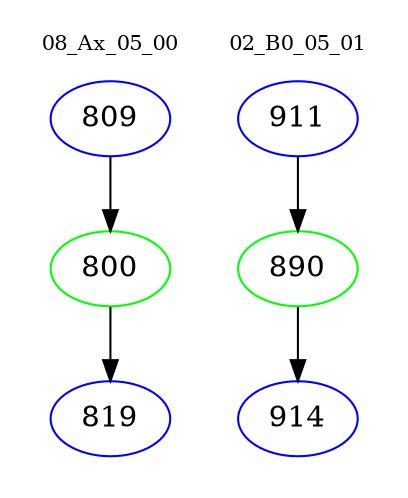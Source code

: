 digraph{
subgraph cluster_0 {
color = white
label = "08_Ax_05_00";
fontsize=10;
T0_809 [label="809", color="blue"]
T0_809 -> T0_800 [color="black"]
T0_800 [label="800", color="green"]
T0_800 -> T0_819 [color="black"]
T0_819 [label="819", color="blue"]
}
subgraph cluster_1 {
color = white
label = "02_B0_05_01";
fontsize=10;
T1_911 [label="911", color="blue"]
T1_911 -> T1_890 [color="black"]
T1_890 [label="890", color="green"]
T1_890 -> T1_914 [color="black"]
T1_914 [label="914", color="blue"]
}
}
